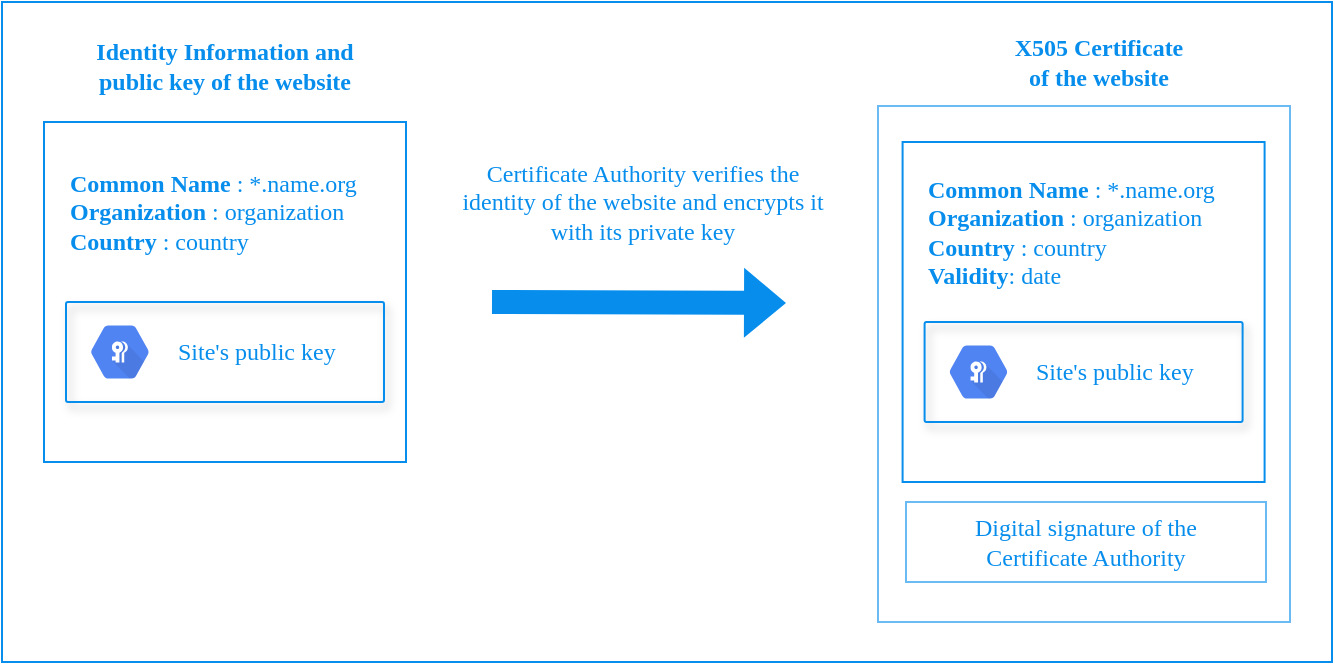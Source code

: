 <mxfile version="11.3.0" type="device" pages="1"><diagram id="bAtSgY1sxYbDzFX_yniO" name="Page-1"><mxGraphModel dx="754" dy="477" grid="1" gridSize="10" guides="1" tooltips="1" connect="1" arrows="1" fold="1" page="1" pageScale="1" pageWidth="850" pageHeight="1100" math="0" shadow="0"><root><mxCell id="0"/><mxCell id="1" parent="0"/><mxCell id="S3zuEuev06aV_N54a0hQ-1" value="" style="rounded=0;whiteSpace=wrap;html=1;labelBackgroundColor=none;strokeColor=#078EED;fillColor=none;fontFamily=Comic Sans MS;fontColor=#078eed;" parent="1" vertex="1"><mxGeometry x="98" y="70" width="665" height="330" as="geometry"/></mxCell><mxCell id="4vaWwV1F4LwbxrbnMrNe-17" value="&lt;span style=&quot;&quot;&gt;Identity Information and public key of the website&lt;/span&gt;" style="text;html=1;strokeColor=none;fillColor=none;align=center;verticalAlign=middle;whiteSpace=wrap;rounded=1;fontStyle=1;glass=0;comic=0;shadow=0;opacity=50;labelBackgroundColor=none;fontFamily=Comic Sans MS;fontColor=#078eed;dashed=1;dashPattern=1 1;" parent="1" vertex="1"><mxGeometry x="132" y="82" width="155" height="40" as="geometry"/></mxCell><mxCell id="4vaWwV1F4LwbxrbnMrNe-20" value="" style="shape=flexArrow;endArrow=classic;html=1;strokeColor=none;strokeWidth=3;fillColor=#078EED;fontFamily=Comic Sans MS;fontColor=#078eed;" parent="1" edge="1"><mxGeometry width="50" height="50" relative="1" as="geometry"><mxPoint x="341.5" y="220" as="sourcePoint"/><mxPoint x="491.5" y="220.5" as="targetPoint"/></mxGeometry></mxCell><mxCell id="4vaWwV1F4LwbxrbnMrNe-22" value="&lt;span style=&quot;font-weight: normal&quot;&gt;Certificate Authority verifies the identity of the website and encrypts it with its private key&lt;/span&gt;" style="text;html=1;strokeColor=none;fillColor=none;align=center;verticalAlign=middle;whiteSpace=wrap;rounded=1;fontStyle=1;glass=0;comic=0;shadow=0;opacity=60;labelBackgroundColor=none;fontFamily=Comic Sans MS;fontColor=#078eed;dashed=1;dashPattern=1 1;" parent="1" vertex="1"><mxGeometry x="327" y="145" width="183" height="50" as="geometry"/></mxCell><mxCell id="4vaWwV1F4LwbxrbnMrNe-24" value="" style="rounded=0;whiteSpace=wrap;html=1;shadow=0;glass=0;comic=0;strokeColor=#078EED;strokeWidth=1;opacity=60;align=left;fillColor=none;fontFamily=Comic Sans MS;fontColor=#078EED;" parent="1" vertex="1"><mxGeometry x="536" y="122" width="206" height="258" as="geometry"/></mxCell><mxCell id="4vaWwV1F4LwbxrbnMrNe-25" value="" style="group;fontFamily=Comic Sans MS;fontColor=#078eed;" parent="1" vertex="1" connectable="0"><mxGeometry x="119" y="130" width="191" height="170" as="geometry"/></mxCell><mxCell id="4vaWwV1F4LwbxrbnMrNe-14" value="" style="rounded=0;whiteSpace=wrap;html=1;strokeColor=#078EED;strokeWidth=1;fillColor=none;fontFamily=Comic Sans MS;fontColor=#078eed;" parent="4vaWwV1F4LwbxrbnMrNe-25" vertex="1"><mxGeometry width="181" height="170" as="geometry"/></mxCell><mxCell id="4vaWwV1F4LwbxrbnMrNe-15" value="&lt;b&gt;Common Name&lt;/b&gt; : *.name.org&lt;br&gt;&lt;b&gt;Organization&lt;/b&gt; : organization&lt;br&gt;&lt;b&gt;Country&lt;/b&gt;&amp;nbsp;: country" style="text;html=1;strokeColor=none;fillColor=none;align=left;verticalAlign=middle;whiteSpace=wrap;rounded=0;fontFamily=Comic Sans MS;fontColor=#078eed;" parent="4vaWwV1F4LwbxrbnMrNe-25" vertex="1"><mxGeometry x="11" y="10" width="180" height="70" as="geometry"/></mxCell><mxCell id="4vaWwV1F4LwbxrbnMrNe-18" value="" style="strokeColor=#078EED;fillColor=none;shadow=1;strokeWidth=1;rounded=1;absoluteArcSize=1;arcSize=2;align=left;fontFamily=Comic Sans MS;fontColor=#078eed;" parent="4vaWwV1F4LwbxrbnMrNe-25" vertex="1"><mxGeometry x="11" y="90" width="159" height="50" as="geometry"/></mxCell><mxCell id="4vaWwV1F4LwbxrbnMrNe-19" value="Site's public key" style="dashed=0;connectable=0;html=1;fillColor=#5184F3;strokeColor=none;shape=mxgraph.gcp2.hexIcon;prIcon=security_key_enforcement;part=1;labelPosition=right;verticalLabelPosition=middle;align=left;verticalAlign=middle;spacingLeft=5;fontColor=#078eed;fontSize=12;fontFamily=Comic Sans MS;" parent="4vaWwV1F4LwbxrbnMrNe-18" vertex="1"><mxGeometry y="0.5" width="44" height="39" relative="1" as="geometry"><mxPoint x="5" y="-19.5" as="offset"/></mxGeometry></mxCell><mxCell id="4vaWwV1F4LwbxrbnMrNe-26" value="" style="group;fontFamily=Comic Sans MS;fontColor=#078eed;" parent="1" vertex="1" connectable="0"><mxGeometry x="548.293" y="140" width="191" height="170" as="geometry"/></mxCell><mxCell id="4vaWwV1F4LwbxrbnMrNe-27" value="" style="rounded=0;whiteSpace=wrap;html=1;strokeColor=#078EED;strokeWidth=1;fillColor=none;fontFamily=Comic Sans MS;fontColor=#078eed;" parent="4vaWwV1F4LwbxrbnMrNe-26" vertex="1"><mxGeometry width="181" height="170" as="geometry"/></mxCell><mxCell id="4vaWwV1F4LwbxrbnMrNe-28" value="&lt;b&gt;Common Name&lt;/b&gt; : *.name.org&lt;br&gt;&lt;b&gt;Organization&lt;/b&gt; : organization&lt;br&gt;&lt;b&gt;Country&lt;/b&gt;&amp;nbsp;: country&lt;br&gt;&lt;b&gt;Validity&lt;/b&gt;: date" style="text;html=1;strokeColor=none;fillColor=none;align=left;verticalAlign=middle;whiteSpace=wrap;rounded=0;fontFamily=Comic Sans MS;fontColor=#078eed;" parent="4vaWwV1F4LwbxrbnMrNe-26" vertex="1"><mxGeometry x="11" y="10" width="180" height="70" as="geometry"/></mxCell><mxCell id="4vaWwV1F4LwbxrbnMrNe-29" value="" style="strokeColor=#078EED;fillColor=none;shadow=1;strokeWidth=1;rounded=1;absoluteArcSize=1;arcSize=2;align=left;fontFamily=Comic Sans MS;fontColor=#078eed;" parent="4vaWwV1F4LwbxrbnMrNe-26" vertex="1"><mxGeometry x="11" y="90" width="159" height="50" as="geometry"/></mxCell><mxCell id="4vaWwV1F4LwbxrbnMrNe-30" value="Site's public key" style="dashed=0;connectable=0;html=1;fillColor=#5184F3;strokeColor=none;shape=mxgraph.gcp2.hexIcon;prIcon=security_key_enforcement;part=1;labelPosition=right;verticalLabelPosition=middle;align=left;verticalAlign=middle;spacingLeft=5;fontColor=#078eed;fontSize=12;fontFamily=Comic Sans MS;" parent="4vaWwV1F4LwbxrbnMrNe-29" vertex="1"><mxGeometry y="0.5" width="44" height="39" relative="1" as="geometry"><mxPoint x="5" y="-19.5" as="offset"/></mxGeometry></mxCell><mxCell id="4vaWwV1F4LwbxrbnMrNe-31" value="Digital signature of the &lt;br&gt;Certificate Authority" style="rounded=0;whiteSpace=wrap;html=1;shadow=0;glass=0;comic=0;strokeColor=#078EED;strokeWidth=1;opacity=60;align=center;fillColor=none;fontFamily=Comic Sans MS;fontColor=#078eed;" parent="1" vertex="1"><mxGeometry x="550" y="320" width="180" height="40" as="geometry"/></mxCell><mxCell id="4vaWwV1F4LwbxrbnMrNe-32" value="&lt;span&gt;X505 Certificate &lt;br&gt;of the website&lt;/span&gt;" style="text;html=1;strokeColor=none;fillColor=none;align=center;verticalAlign=middle;whiteSpace=wrap;rounded=1;fontStyle=1;glass=0;comic=0;shadow=0;opacity=50;labelBackgroundColor=none;fontFamily=Comic Sans MS;fontColor=#078eed;" parent="1" vertex="1"><mxGeometry x="557" y="80" width="179" height="40" as="geometry"/></mxCell></root></mxGraphModel></diagram></mxfile>
